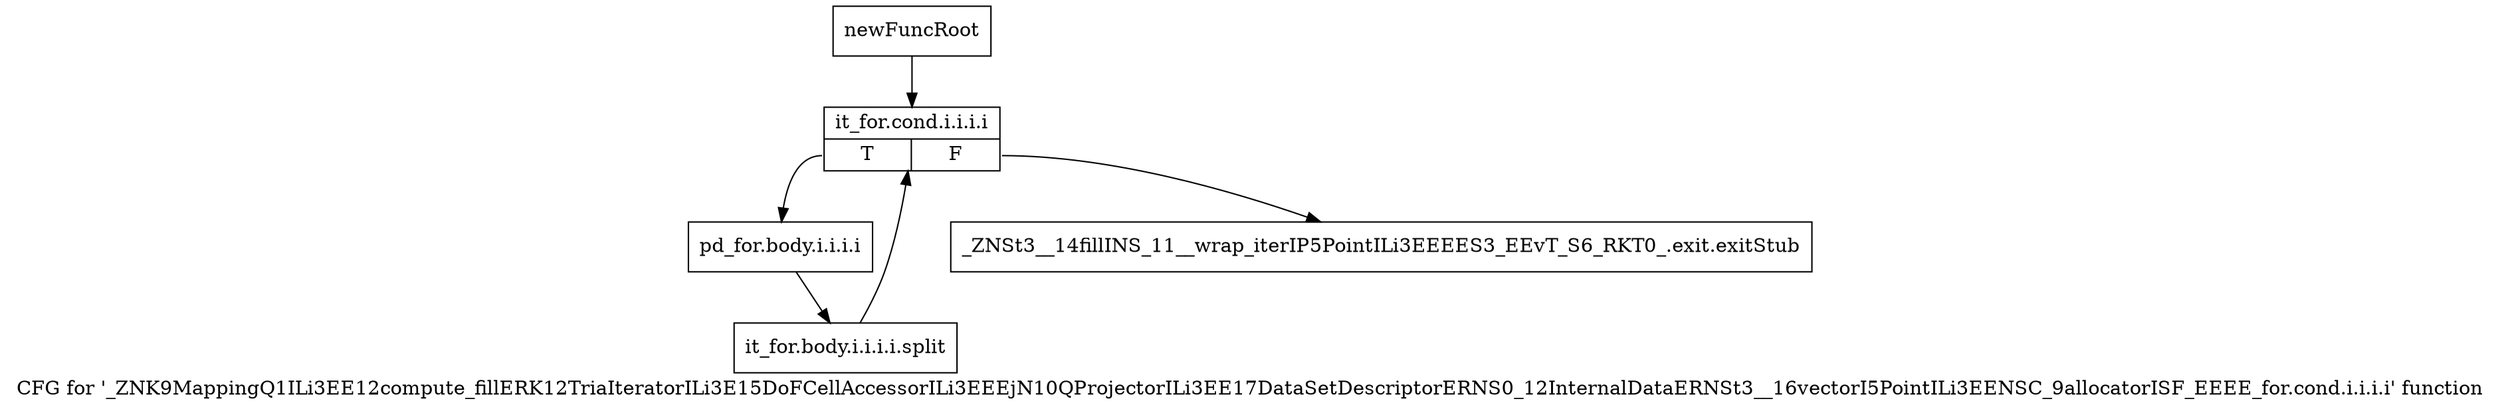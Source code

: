 digraph "CFG for '_ZNK9MappingQ1ILi3EE12compute_fillERK12TriaIteratorILi3E15DoFCellAccessorILi3EEEjN10QProjectorILi3EE17DataSetDescriptorERNS0_12InternalDataERNSt3__16vectorI5PointILi3EENSC_9allocatorISF_EEEE_for.cond.i.i.i.i' function" {
	label="CFG for '_ZNK9MappingQ1ILi3EE12compute_fillERK12TriaIteratorILi3E15DoFCellAccessorILi3EEEjN10QProjectorILi3EE17DataSetDescriptorERNS0_12InternalDataERNSt3__16vectorI5PointILi3EENSC_9allocatorISF_EEEE_for.cond.i.i.i.i' function";

	Node0x94ba6b0 [shape=record,label="{newFuncRoot}"];
	Node0x94ba6b0 -> Node0x94ba750;
	Node0x94ba700 [shape=record,label="{_ZNSt3__14fillINS_11__wrap_iterIP5PointILi3EEEES3_EEvT_S6_RKT0_.exit.exitStub}"];
	Node0x94ba750 [shape=record,label="{it_for.cond.i.i.i.i|{<s0>T|<s1>F}}"];
	Node0x94ba750:s0 -> Node0x94ba7a0;
	Node0x94ba750:s1 -> Node0x94ba700;
	Node0x94ba7a0 [shape=record,label="{pd_for.body.i.i.i.i}"];
	Node0x94ba7a0 -> Node0xb639310;
	Node0xb639310 [shape=record,label="{it_for.body.i.i.i.i.split}"];
	Node0xb639310 -> Node0x94ba750;
}
